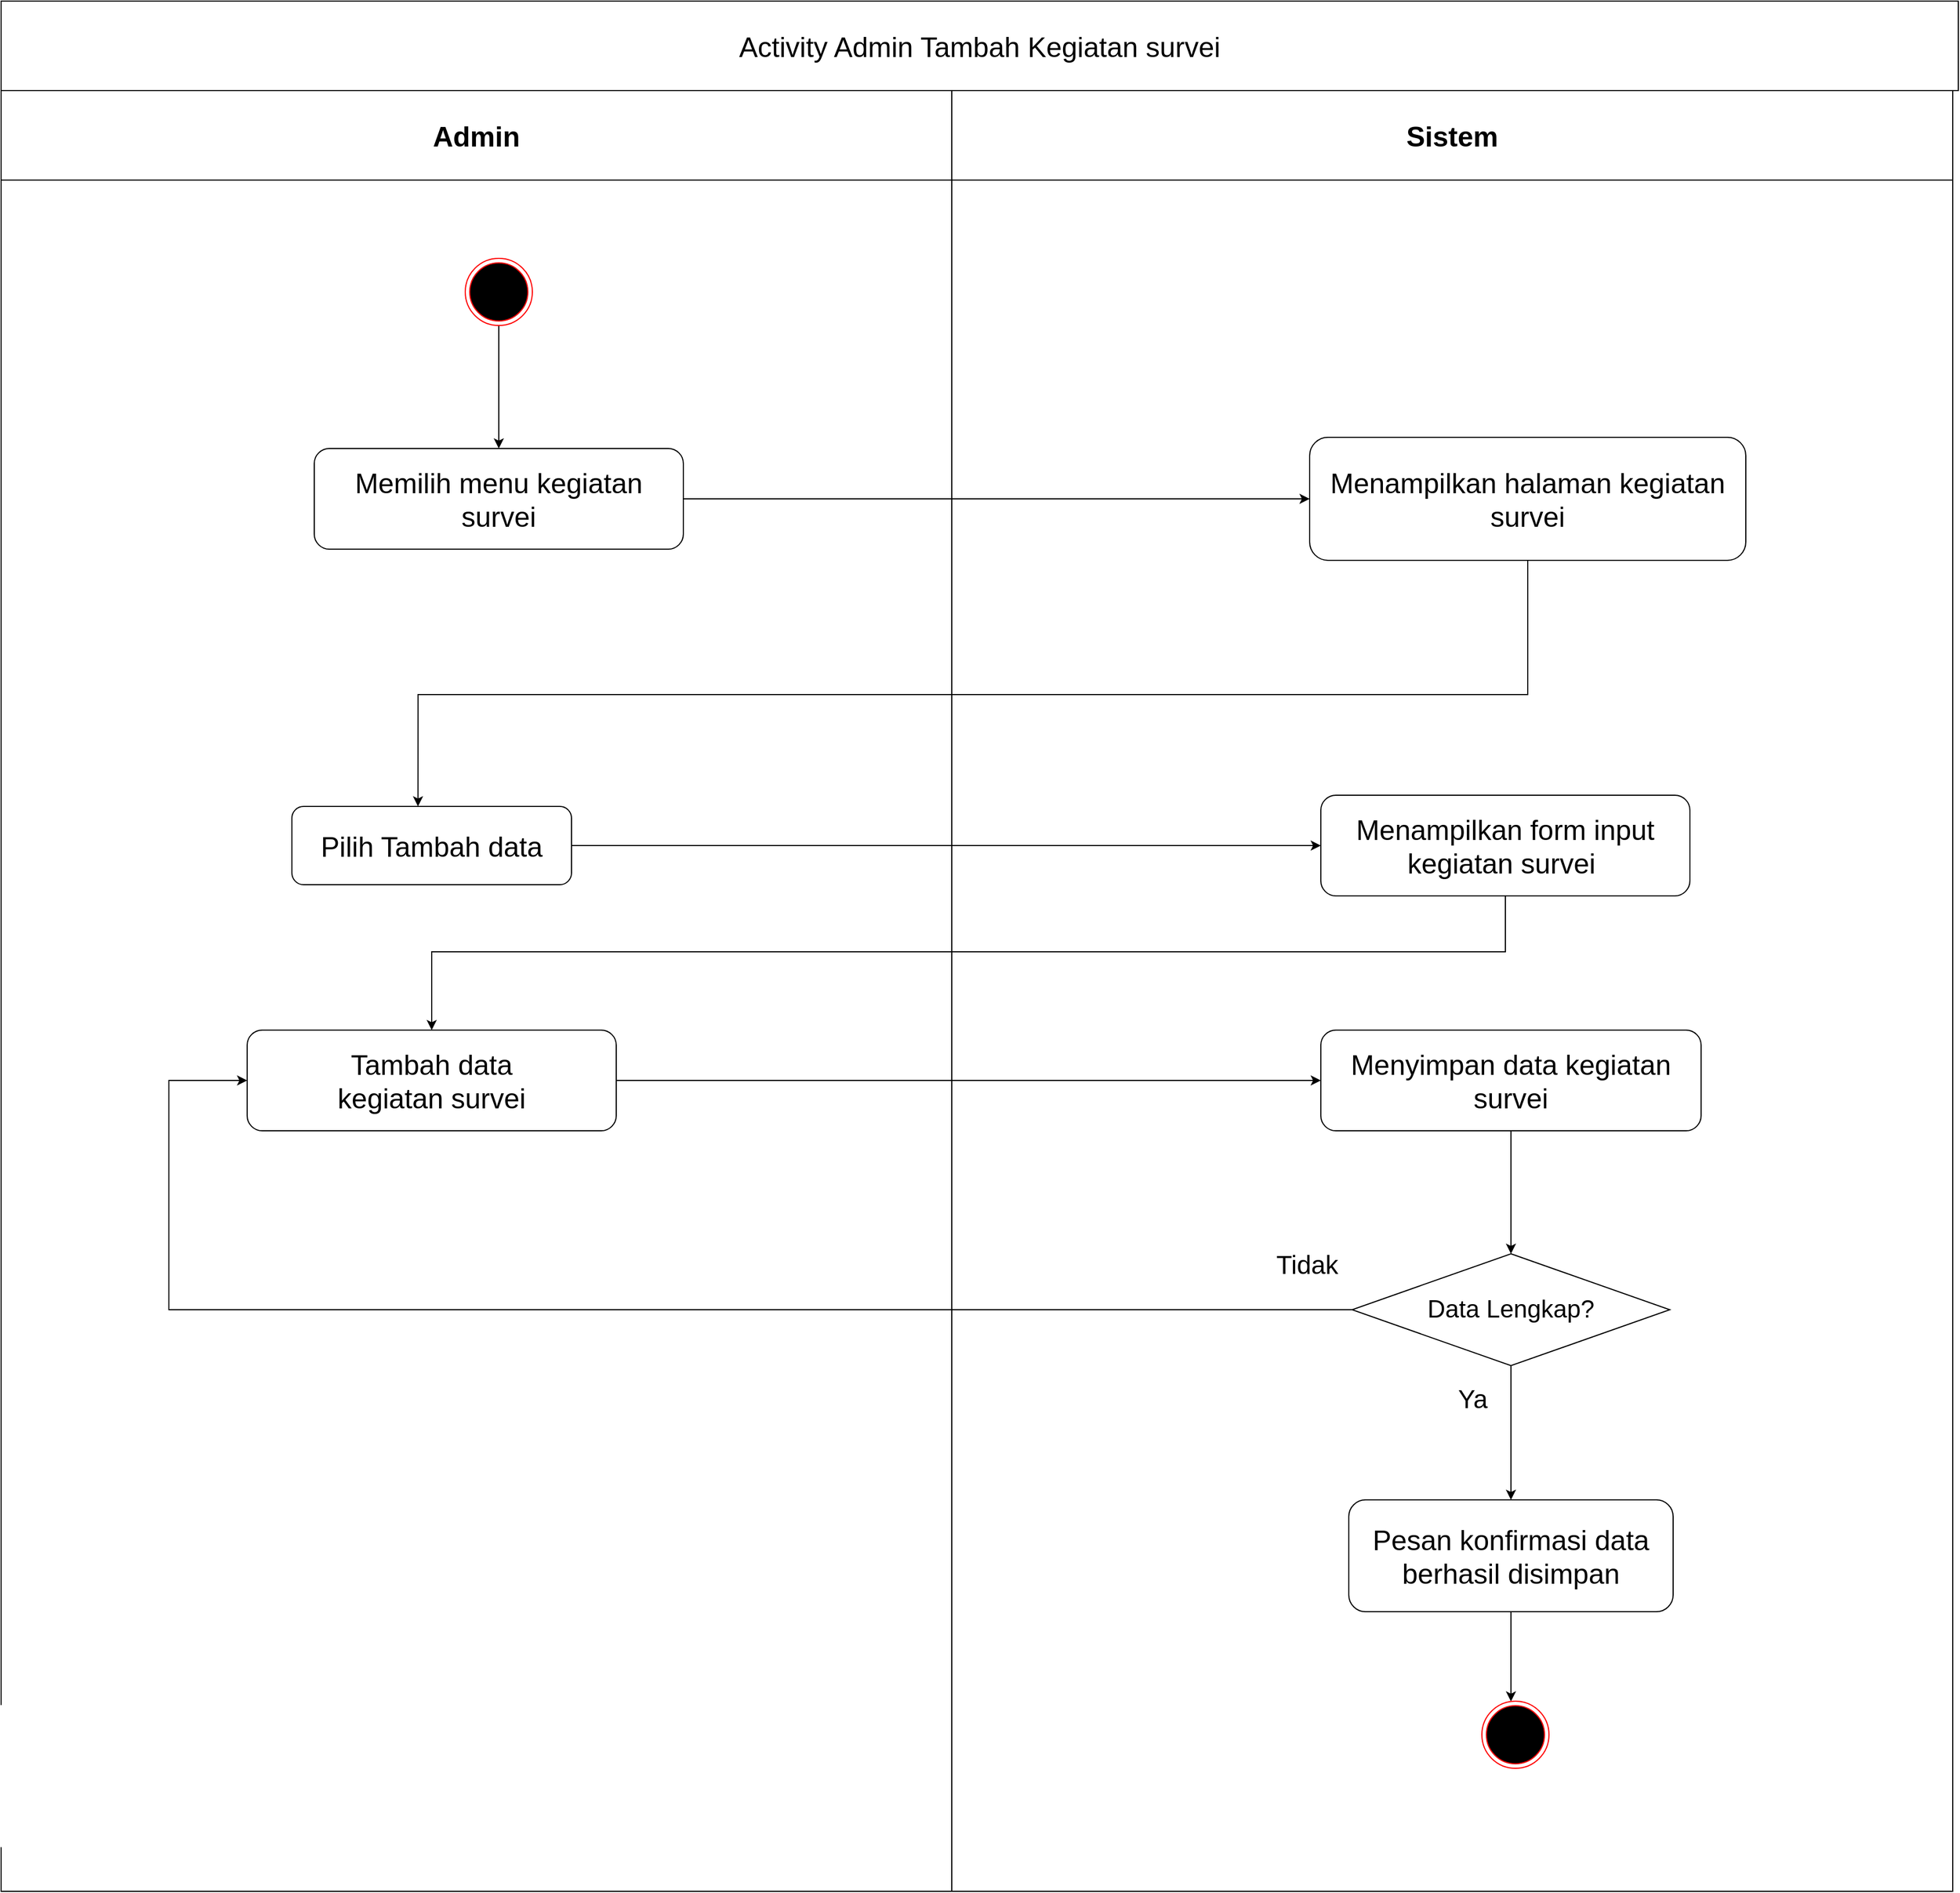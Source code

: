 <mxfile version="13.9.9" type="device" pages="7"><diagram id="dAWkH98DRh-xUUXAXM5N" name="Admin menambah kegiatan survei"><mxGraphModel dx="852" dy="494" grid="1" gridSize="10" guides="1" tooltips="1" connect="1" arrows="1" fold="1" page="1" pageScale="1" pageWidth="1000" pageHeight="1000" math="0" shadow="0"><root><mxCell id="0"/><mxCell id="1" parent="0"/><mxCell id="GmoZ3vTSyAUyLsZ1u8xQ-1" value="Admin" style="swimlane;whiteSpace=wrap;startSize=80;fontSize=25;" parent="1" vertex="1"><mxGeometry x="160" y="160" width="850" height="1610" as="geometry"/></mxCell><mxCell id="GmoZ3vTSyAUyLsZ1u8xQ-2" style="edgeStyle=orthogonalEdgeStyle;rounded=0;orthogonalLoop=1;jettySize=auto;html=1;entryX=0.5;entryY=0;entryDx=0;entryDy=0;fontSize=25;" parent="GmoZ3vTSyAUyLsZ1u8xQ-1" source="GmoZ3vTSyAUyLsZ1u8xQ-3" target="GmoZ3vTSyAUyLsZ1u8xQ-4" edge="1"><mxGeometry relative="1" as="geometry"/></mxCell><mxCell id="GmoZ3vTSyAUyLsZ1u8xQ-3" value="" style="ellipse;html=1;shape=endState;fillColor=#000000;strokeColor=#ff0000;fontSize=25;" parent="GmoZ3vTSyAUyLsZ1u8xQ-1" vertex="1"><mxGeometry x="415" y="150" width="60" height="60" as="geometry"/></mxCell><mxCell id="GmoZ3vTSyAUyLsZ1u8xQ-4" value="Memilih menu kegiatan survei" style="rounded=1;whiteSpace=wrap;html=1;fontSize=25;" parent="GmoZ3vTSyAUyLsZ1u8xQ-1" vertex="1"><mxGeometry x="280" y="320" width="330" height="90" as="geometry"/></mxCell><mxCell id="GmoZ3vTSyAUyLsZ1u8xQ-5" value="Pilih Tambah data" style="rounded=1;whiteSpace=wrap;html=1;fontSize=25;" parent="GmoZ3vTSyAUyLsZ1u8xQ-1" vertex="1"><mxGeometry x="260" y="640" width="250" height="70" as="geometry"/></mxCell><mxCell id="GmoZ3vTSyAUyLsZ1u8xQ-6" value="Tambah data &lt;br&gt;kegiatan survei" style="rounded=1;whiteSpace=wrap;html=1;fontSize=25;" parent="GmoZ3vTSyAUyLsZ1u8xQ-1" vertex="1"><mxGeometry x="220" y="840" width="330" height="90" as="geometry"/></mxCell><mxCell id="GmoZ3vTSyAUyLsZ1u8xQ-7" value="Sistem" style="swimlane;whiteSpace=wrap;startSize=80;fontSize=25;" parent="1" vertex="1"><mxGeometry x="1010" y="160" width="895" height="1610" as="geometry"/></mxCell><mxCell id="GmoZ3vTSyAUyLsZ1u8xQ-8" value="Menampilkan halaman kegiatan survei" style="rounded=1;whiteSpace=wrap;html=1;fontSize=25;" parent="GmoZ3vTSyAUyLsZ1u8xQ-7" vertex="1"><mxGeometry x="320" y="310" width="390" height="110" as="geometry"/></mxCell><mxCell id="GmoZ3vTSyAUyLsZ1u8xQ-9" value="Menampilkan form input kegiatan survei&amp;nbsp;" style="rounded=1;whiteSpace=wrap;html=1;fontSize=25;" parent="GmoZ3vTSyAUyLsZ1u8xQ-7" vertex="1"><mxGeometry x="330" y="630" width="330" height="90" as="geometry"/></mxCell><mxCell id="GmoZ3vTSyAUyLsZ1u8xQ-10" style="edgeStyle=orthogonalEdgeStyle;rounded=0;orthogonalLoop=1;jettySize=auto;html=1;entryX=0.5;entryY=0;entryDx=0;entryDy=0;" parent="GmoZ3vTSyAUyLsZ1u8xQ-7" source="GmoZ3vTSyAUyLsZ1u8xQ-11" target="GmoZ3vTSyAUyLsZ1u8xQ-13" edge="1"><mxGeometry relative="1" as="geometry"/></mxCell><mxCell id="GmoZ3vTSyAUyLsZ1u8xQ-11" value="Menyimpan data kegiatan survei" style="rounded=1;whiteSpace=wrap;html=1;fontSize=25;" parent="GmoZ3vTSyAUyLsZ1u8xQ-7" vertex="1"><mxGeometry x="330" y="840" width="340" height="90" as="geometry"/></mxCell><mxCell id="GmoZ3vTSyAUyLsZ1u8xQ-12" style="edgeStyle=orthogonalEdgeStyle;rounded=0;orthogonalLoop=1;jettySize=auto;html=1;" parent="GmoZ3vTSyAUyLsZ1u8xQ-7" source="GmoZ3vTSyAUyLsZ1u8xQ-13" target="GmoZ3vTSyAUyLsZ1u8xQ-15" edge="1"><mxGeometry relative="1" as="geometry"/></mxCell><mxCell id="GmoZ3vTSyAUyLsZ1u8xQ-13" value="&lt;font style=&quot;font-size: 22px&quot;&gt;Data Lengkap?&lt;/font&gt;" style="rhombus;whiteSpace=wrap;html=1;" parent="GmoZ3vTSyAUyLsZ1u8xQ-7" vertex="1"><mxGeometry x="358" y="1040" width="284" height="100" as="geometry"/></mxCell><mxCell id="GmoZ3vTSyAUyLsZ1u8xQ-14" style="edgeStyle=orthogonalEdgeStyle;rounded=0;orthogonalLoop=1;jettySize=auto;html=1;" parent="GmoZ3vTSyAUyLsZ1u8xQ-7" source="GmoZ3vTSyAUyLsZ1u8xQ-15" target="GmoZ3vTSyAUyLsZ1u8xQ-16" edge="1"><mxGeometry relative="1" as="geometry"><Array as="points"><mxPoint x="504" y="1320"/><mxPoint x="504" y="1320"/></Array></mxGeometry></mxCell><mxCell id="GmoZ3vTSyAUyLsZ1u8xQ-15" value="Pesan konfirmasi data berhasil disimpan" style="rounded=1;whiteSpace=wrap;html=1;fontSize=25;" parent="GmoZ3vTSyAUyLsZ1u8xQ-7" vertex="1"><mxGeometry x="355" y="1260" width="290" height="100" as="geometry"/></mxCell><mxCell id="GmoZ3vTSyAUyLsZ1u8xQ-16" value="" style="ellipse;html=1;shape=endState;fillColor=#000000;strokeColor=#ff0000;fontSize=25;" parent="GmoZ3vTSyAUyLsZ1u8xQ-7" vertex="1"><mxGeometry x="474" y="1440" width="60" height="60" as="geometry"/></mxCell><mxCell id="GmoZ3vTSyAUyLsZ1u8xQ-17" value="&lt;font style=&quot;font-size: 23px&quot;&gt;Ya&lt;/font&gt;" style="text;html=1;strokeColor=none;fillColor=none;align=center;verticalAlign=middle;whiteSpace=wrap;rounded=0;" parent="GmoZ3vTSyAUyLsZ1u8xQ-7" vertex="1"><mxGeometry x="426" y="1150" width="80" height="40" as="geometry"/></mxCell><mxCell id="GmoZ3vTSyAUyLsZ1u8xQ-18" value="&lt;font style=&quot;font-size: 23px&quot;&gt;Tidak&lt;/font&gt;" style="text;html=1;strokeColor=none;fillColor=none;align=center;verticalAlign=middle;whiteSpace=wrap;rounded=0;" parent="GmoZ3vTSyAUyLsZ1u8xQ-7" vertex="1"><mxGeometry x="278" y="1030" width="80" height="40" as="geometry"/></mxCell><mxCell id="GmoZ3vTSyAUyLsZ1u8xQ-19" value="&lt;font style=&quot;font-size: 25px&quot;&gt;Activity Admin Tambah Kegiatan survei&lt;/font&gt;" style="rounded=0;whiteSpace=wrap;html=1;" parent="1" vertex="1"><mxGeometry x="160" y="80" width="1750" height="80" as="geometry"/></mxCell><mxCell id="GmoZ3vTSyAUyLsZ1u8xQ-20" style="edgeStyle=orthogonalEdgeStyle;rounded=0;orthogonalLoop=1;jettySize=auto;html=1;entryX=0;entryY=0.5;entryDx=0;entryDy=0;" parent="1" source="GmoZ3vTSyAUyLsZ1u8xQ-4" target="GmoZ3vTSyAUyLsZ1u8xQ-8" edge="1"><mxGeometry relative="1" as="geometry"/></mxCell><mxCell id="GmoZ3vTSyAUyLsZ1u8xQ-21" style="edgeStyle=orthogonalEdgeStyle;rounded=0;orthogonalLoop=1;jettySize=auto;html=1;" parent="1" source="GmoZ3vTSyAUyLsZ1u8xQ-5" target="GmoZ3vTSyAUyLsZ1u8xQ-9" edge="1"><mxGeometry relative="1" as="geometry"/></mxCell><mxCell id="GmoZ3vTSyAUyLsZ1u8xQ-22" style="edgeStyle=orthogonalEdgeStyle;rounded=0;orthogonalLoop=1;jettySize=auto;html=1;entryX=0;entryY=0.5;entryDx=0;entryDy=0;" parent="1" source="GmoZ3vTSyAUyLsZ1u8xQ-6" target="GmoZ3vTSyAUyLsZ1u8xQ-11" edge="1"><mxGeometry relative="1" as="geometry"/></mxCell><mxCell id="GmoZ3vTSyAUyLsZ1u8xQ-23" style="edgeStyle=orthogonalEdgeStyle;rounded=0;orthogonalLoop=1;jettySize=auto;html=1;entryX=0.451;entryY=0;entryDx=0;entryDy=0;entryPerimeter=0;" parent="1" source="GmoZ3vTSyAUyLsZ1u8xQ-8" target="GmoZ3vTSyAUyLsZ1u8xQ-5" edge="1"><mxGeometry relative="1" as="geometry"><Array as="points"><mxPoint x="1525" y="700"/><mxPoint x="533" y="700"/></Array></mxGeometry></mxCell><mxCell id="GmoZ3vTSyAUyLsZ1u8xQ-24" style="edgeStyle=orthogonalEdgeStyle;rounded=0;orthogonalLoop=1;jettySize=auto;html=1;entryX=0;entryY=0.5;entryDx=0;entryDy=0;" parent="1" source="GmoZ3vTSyAUyLsZ1u8xQ-13" target="GmoZ3vTSyAUyLsZ1u8xQ-6" edge="1"><mxGeometry relative="1" as="geometry"><Array as="points"><mxPoint x="310" y="1250"/><mxPoint x="310" y="1045"/></Array></mxGeometry></mxCell><mxCell id="GmoZ3vTSyAUyLsZ1u8xQ-25" style="edgeStyle=orthogonalEdgeStyle;rounded=0;orthogonalLoop=1;jettySize=auto;html=1;entryX=0.5;entryY=0;entryDx=0;entryDy=0;" parent="1" source="GmoZ3vTSyAUyLsZ1u8xQ-9" target="GmoZ3vTSyAUyLsZ1u8xQ-6" edge="1"><mxGeometry relative="1" as="geometry"><Array as="points"><mxPoint x="1505" y="930"/><mxPoint x="545" y="930"/></Array></mxGeometry></mxCell></root></mxGraphModel></diagram><diagram id="7uEkfFub8Bh8AfqMV0vJ" name="Admin Edit kegiatan survei"><mxGraphModel dx="2130" dy="1235" grid="1" gridSize="10" guides="1" tooltips="1" connect="1" arrows="1" fold="1" page="1" pageScale="1" pageWidth="1000" pageHeight="1000" math="0" shadow="0"><root><mxCell id="nXNsfWXkTeImJtDBszTb-0"/><mxCell id="nXNsfWXkTeImJtDBszTb-1" parent="nXNsfWXkTeImJtDBszTb-0"/><mxCell id="FbdrXuYM7bY3gBlVTrrg-0" value="Admin" style="swimlane;whiteSpace=wrap;startSize=80;fontSize=25;" vertex="1" parent="nXNsfWXkTeImJtDBszTb-1"><mxGeometry x="160" y="160" width="850" height="1570" as="geometry"/></mxCell><mxCell id="FbdrXuYM7bY3gBlVTrrg-1" style="edgeStyle=orthogonalEdgeStyle;rounded=0;orthogonalLoop=1;jettySize=auto;html=1;entryX=0.5;entryY=0;entryDx=0;entryDy=0;fontSize=25;" edge="1" parent="FbdrXuYM7bY3gBlVTrrg-0" source="FbdrXuYM7bY3gBlVTrrg-2" target="FbdrXuYM7bY3gBlVTrrg-3"><mxGeometry relative="1" as="geometry"/></mxCell><mxCell id="FbdrXuYM7bY3gBlVTrrg-2" value="" style="ellipse;html=1;shape=endState;fillColor=#000000;strokeColor=#ff0000;fontSize=25;" vertex="1" parent="FbdrXuYM7bY3gBlVTrrg-0"><mxGeometry x="415" y="150" width="60" height="60" as="geometry"/></mxCell><mxCell id="FbdrXuYM7bY3gBlVTrrg-3" value="Memilih menu survei" style="rounded=1;whiteSpace=wrap;html=1;fontSize=25;" vertex="1" parent="FbdrXuYM7bY3gBlVTrrg-0"><mxGeometry x="280" y="320" width="330" height="90" as="geometry"/></mxCell><mxCell id="FbdrXuYM7bY3gBlVTrrg-4" value="Pilih Edit Data" style="rounded=1;whiteSpace=wrap;html=1;fontSize=25;" vertex="1" parent="FbdrXuYM7bY3gBlVTrrg-0"><mxGeometry x="300" y="640" width="210" height="70" as="geometry"/></mxCell><mxCell id="FbdrXuYM7bY3gBlVTrrg-5" value="Edit data kegiatan survei" style="rounded=1;whiteSpace=wrap;html=1;fontSize=25;" vertex="1" parent="FbdrXuYM7bY3gBlVTrrg-0"><mxGeometry x="220" y="840" width="330" height="90" as="geometry"/></mxCell><mxCell id="FbdrXuYM7bY3gBlVTrrg-6" value="Sistem" style="swimlane;whiteSpace=wrap;startSize=80;fontSize=25;" vertex="1" parent="nXNsfWXkTeImJtDBszTb-1"><mxGeometry x="1010" y="160" width="895" height="1570" as="geometry"/></mxCell><mxCell id="FbdrXuYM7bY3gBlVTrrg-7" value="Menampilkan halaman kegiatan survei" style="rounded=1;whiteSpace=wrap;html=1;fontSize=25;" vertex="1" parent="FbdrXuYM7bY3gBlVTrrg-6"><mxGeometry x="320" y="310" width="390" height="110" as="geometry"/></mxCell><mxCell id="FbdrXuYM7bY3gBlVTrrg-8" value="Menampilkan form input edit kegiatan survei" style="rounded=1;whiteSpace=wrap;html=1;fontSize=25;" vertex="1" parent="FbdrXuYM7bY3gBlVTrrg-6"><mxGeometry x="330" y="630" width="330" height="90" as="geometry"/></mxCell><mxCell id="FbdrXuYM7bY3gBlVTrrg-9" style="edgeStyle=orthogonalEdgeStyle;rounded=0;orthogonalLoop=1;jettySize=auto;html=1;" edge="1" parent="FbdrXuYM7bY3gBlVTrrg-6" source="FbdrXuYM7bY3gBlVTrrg-10" target="FbdrXuYM7bY3gBlVTrrg-12"><mxGeometry relative="1" as="geometry"/></mxCell><mxCell id="FbdrXuYM7bY3gBlVTrrg-10" value="&lt;font style=&quot;font-size: 22px&quot;&gt;Apa yakin diupdate?&lt;/font&gt;" style="rhombus;whiteSpace=wrap;html=1;" vertex="1" parent="FbdrXuYM7bY3gBlVTrrg-6"><mxGeometry x="320" y="1010" width="360" height="110" as="geometry"/></mxCell><mxCell id="FbdrXuYM7bY3gBlVTrrg-11" style="edgeStyle=orthogonalEdgeStyle;rounded=0;orthogonalLoop=1;jettySize=auto;html=1;" edge="1" parent="FbdrXuYM7bY3gBlVTrrg-6" source="FbdrXuYM7bY3gBlVTrrg-12" target="FbdrXuYM7bY3gBlVTrrg-13"><mxGeometry relative="1" as="geometry"><Array as="points"><mxPoint x="504" y="1320"/><mxPoint x="504" y="1320"/></Array></mxGeometry></mxCell><mxCell id="FbdrXuYM7bY3gBlVTrrg-12" value="Pesan konfirmasi data berhasil diupdate" style="rounded=1;whiteSpace=wrap;html=1;fontSize=25;" vertex="1" parent="FbdrXuYM7bY3gBlVTrrg-6"><mxGeometry x="355" y="1200" width="290" height="100" as="geometry"/></mxCell><mxCell id="FbdrXuYM7bY3gBlVTrrg-13" value="" style="ellipse;html=1;shape=endState;fillColor=#000000;strokeColor=#ff0000;fontSize=25;" vertex="1" parent="FbdrXuYM7bY3gBlVTrrg-6"><mxGeometry x="474" y="1380" width="60" height="60" as="geometry"/></mxCell><mxCell id="FbdrXuYM7bY3gBlVTrrg-14" value="&lt;font style=&quot;font-size: 23px&quot;&gt;Ya&lt;/font&gt;" style="text;html=1;strokeColor=none;fillColor=none;align=center;verticalAlign=middle;whiteSpace=wrap;rounded=0;" vertex="1" parent="FbdrXuYM7bY3gBlVTrrg-6"><mxGeometry x="426" y="1130" width="80" height="40" as="geometry"/></mxCell><mxCell id="FbdrXuYM7bY3gBlVTrrg-15" value="&lt;font style=&quot;font-size: 23px&quot;&gt;Tidak&lt;/font&gt;" style="text;html=1;strokeColor=none;fillColor=none;align=center;verticalAlign=middle;whiteSpace=wrap;rounded=0;" vertex="1" parent="FbdrXuYM7bY3gBlVTrrg-6"><mxGeometry x="240" y="1020" width="80" height="40" as="geometry"/></mxCell><mxCell id="FbdrXuYM7bY3gBlVTrrg-16" style="edgeStyle=orthogonalEdgeStyle;rounded=0;orthogonalLoop=1;jettySize=auto;html=1;entryX=0.5;entryY=0;entryDx=0;entryDy=0;" edge="1" parent="FbdrXuYM7bY3gBlVTrrg-6" source="FbdrXuYM7bY3gBlVTrrg-17" target="FbdrXuYM7bY3gBlVTrrg-10"><mxGeometry relative="1" as="geometry"/></mxCell><mxCell id="FbdrXuYM7bY3gBlVTrrg-17" value="Mengupdate data kegiatan survei" style="rounded=1;whiteSpace=wrap;html=1;fontSize=25;" vertex="1" parent="FbdrXuYM7bY3gBlVTrrg-6"><mxGeometry x="335" y="840" width="330" height="90" as="geometry"/></mxCell><mxCell id="FbdrXuYM7bY3gBlVTrrg-18" value="&lt;span style=&quot;font-size: 25px&quot;&gt;Activity Admin Tambah Kegiatan survei&lt;/span&gt;" style="rounded=0;whiteSpace=wrap;html=1;" vertex="1" parent="nXNsfWXkTeImJtDBszTb-1"><mxGeometry x="160" y="80" width="1750" height="80" as="geometry"/></mxCell><mxCell id="FbdrXuYM7bY3gBlVTrrg-19" style="edgeStyle=orthogonalEdgeStyle;rounded=0;orthogonalLoop=1;jettySize=auto;html=1;entryX=0;entryY=0.5;entryDx=0;entryDy=0;" edge="1" parent="nXNsfWXkTeImJtDBszTb-1" source="FbdrXuYM7bY3gBlVTrrg-3" target="FbdrXuYM7bY3gBlVTrrg-7"><mxGeometry relative="1" as="geometry"/></mxCell><mxCell id="FbdrXuYM7bY3gBlVTrrg-20" style="edgeStyle=orthogonalEdgeStyle;rounded=0;orthogonalLoop=1;jettySize=auto;html=1;" edge="1" parent="nXNsfWXkTeImJtDBszTb-1" source="FbdrXuYM7bY3gBlVTrrg-4" target="FbdrXuYM7bY3gBlVTrrg-8"><mxGeometry relative="1" as="geometry"/></mxCell><mxCell id="FbdrXuYM7bY3gBlVTrrg-21" style="edgeStyle=orthogonalEdgeStyle;rounded=0;orthogonalLoop=1;jettySize=auto;html=1;entryX=0.451;entryY=0;entryDx=0;entryDy=0;entryPerimeter=0;" edge="1" parent="nXNsfWXkTeImJtDBszTb-1" source="FbdrXuYM7bY3gBlVTrrg-7" target="FbdrXuYM7bY3gBlVTrrg-4"><mxGeometry relative="1" as="geometry"><Array as="points"><mxPoint x="1525" y="700"/><mxPoint x="555" y="700"/></Array></mxGeometry></mxCell><mxCell id="FbdrXuYM7bY3gBlVTrrg-22" style="edgeStyle=orthogonalEdgeStyle;rounded=0;orthogonalLoop=1;jettySize=auto;html=1;entryX=0;entryY=0.5;entryDx=0;entryDy=0;" edge="1" parent="nXNsfWXkTeImJtDBszTb-1" source="FbdrXuYM7bY3gBlVTrrg-10" target="FbdrXuYM7bY3gBlVTrrg-5"><mxGeometry relative="1" as="geometry"><Array as="points"><mxPoint x="310" y="1225"/><mxPoint x="310" y="1045"/></Array></mxGeometry></mxCell><mxCell id="FbdrXuYM7bY3gBlVTrrg-23" style="edgeStyle=orthogonalEdgeStyle;rounded=0;orthogonalLoop=1;jettySize=auto;html=1;entryX=0.5;entryY=0;entryDx=0;entryDy=0;" edge="1" parent="nXNsfWXkTeImJtDBszTb-1" source="FbdrXuYM7bY3gBlVTrrg-8" target="FbdrXuYM7bY3gBlVTrrg-5"><mxGeometry relative="1" as="geometry"><Array as="points"><mxPoint x="1505" y="930"/><mxPoint x="545" y="930"/></Array></mxGeometry></mxCell><mxCell id="FbdrXuYM7bY3gBlVTrrg-24" style="edgeStyle=orthogonalEdgeStyle;rounded=0;orthogonalLoop=1;jettySize=auto;html=1;" edge="1" parent="nXNsfWXkTeImJtDBszTb-1" source="FbdrXuYM7bY3gBlVTrrg-5" target="FbdrXuYM7bY3gBlVTrrg-17"><mxGeometry relative="1" as="geometry"/></mxCell></root></mxGraphModel></diagram><diagram id="_jyAyccPm9R2ElGdMHGA" name="Admin Hapus kegiatan survei"><mxGraphModel dx="2130" dy="1235" grid="1" gridSize="10" guides="1" tooltips="1" connect="1" arrows="1" fold="1" page="1" pageScale="1" pageWidth="1000" pageHeight="1000" math="0" shadow="0"><root><mxCell id="t5X2CPvuKcfbT8jV2ROi-0"/><mxCell id="t5X2CPvuKcfbT8jV2ROi-1" parent="t5X2CPvuKcfbT8jV2ROi-0"/><mxCell id="v-5kBT0z8V8jVQHWnTAG-0" value="Admin" style="swimlane;whiteSpace=wrap;startSize=80;fontSize=25;" parent="t5X2CPvuKcfbT8jV2ROi-1" vertex="1"><mxGeometry x="160" y="160" width="850" height="1590" as="geometry"/></mxCell><mxCell id="v-5kBT0z8V8jVQHWnTAG-1" style="edgeStyle=orthogonalEdgeStyle;rounded=0;orthogonalLoop=1;jettySize=auto;html=1;entryX=0.5;entryY=0;entryDx=0;entryDy=0;fontSize=25;" parent="v-5kBT0z8V8jVQHWnTAG-0" source="v-5kBT0z8V8jVQHWnTAG-2" target="v-5kBT0z8V8jVQHWnTAG-3" edge="1"><mxGeometry relative="1" as="geometry"/></mxCell><mxCell id="v-5kBT0z8V8jVQHWnTAG-2" value="" style="ellipse;html=1;shape=endState;fillColor=#000000;strokeColor=#ff0000;fontSize=25;" parent="v-5kBT0z8V8jVQHWnTAG-0" vertex="1"><mxGeometry x="415" y="150" width="60" height="60" as="geometry"/></mxCell><mxCell id="v-5kBT0z8V8jVQHWnTAG-3" value="Memilih menu survei" style="rounded=1;whiteSpace=wrap;html=1;fontSize=25;" parent="v-5kBT0z8V8jVQHWnTAG-0" vertex="1"><mxGeometry x="280" y="320" width="330" height="90" as="geometry"/></mxCell><mxCell id="v-5kBT0z8V8jVQHWnTAG-4" value="Pilih Hapus data" style="rounded=1;whiteSpace=wrap;html=1;fontSize=25;" parent="v-5kBT0z8V8jVQHWnTAG-0" vertex="1"><mxGeometry x="260" y="640" width="250" height="70" as="geometry"/></mxCell><mxCell id="v-5kBT0z8V8jVQHWnTAG-5" value="Sistem" style="swimlane;whiteSpace=wrap;startSize=80;fontSize=25;" parent="t5X2CPvuKcfbT8jV2ROi-1" vertex="1"><mxGeometry x="1010" y="160" width="895" height="1590" as="geometry"/></mxCell><mxCell id="v-5kBT0z8V8jVQHWnTAG-6" value="Menampilkan halaman kegiatan survei" style="rounded=1;whiteSpace=wrap;html=1;fontSize=25;" parent="v-5kBT0z8V8jVQHWnTAG-5" vertex="1"><mxGeometry x="320" y="310" width="390" height="110" as="geometry"/></mxCell><mxCell id="v-5kBT0z8V8jVQHWnTAG-7" style="edgeStyle=orthogonalEdgeStyle;rounded=0;orthogonalLoop=1;jettySize=auto;html=1;entryX=0.5;entryY=0;entryDx=0;entryDy=0;" parent="v-5kBT0z8V8jVQHWnTAG-5" source="v-5kBT0z8V8jVQHWnTAG-8" target="v-5kBT0z8V8jVQHWnTAG-10" edge="1"><mxGeometry relative="1" as="geometry"/></mxCell><mxCell id="v-5kBT0z8V8jVQHWnTAG-8" value="Menghapus data kegiatan survei" style="rounded=1;whiteSpace=wrap;html=1;fontSize=25;" parent="v-5kBT0z8V8jVQHWnTAG-5" vertex="1"><mxGeometry x="330" y="760" width="340" height="90" as="geometry"/></mxCell><mxCell id="v-5kBT0z8V8jVQHWnTAG-9" style="edgeStyle=orthogonalEdgeStyle;rounded=0;orthogonalLoop=1;jettySize=auto;html=1;" parent="v-5kBT0z8V8jVQHWnTAG-5" source="v-5kBT0z8V8jVQHWnTAG-10" target="v-5kBT0z8V8jVQHWnTAG-12" edge="1"><mxGeometry relative="1" as="geometry"/></mxCell><mxCell id="v-5kBT0z8V8jVQHWnTAG-10" value="&lt;font style=&quot;font-size: 22px&quot;&gt;Apakah yakin dihapus?&lt;/font&gt;" style="rhombus;whiteSpace=wrap;html=1;" parent="v-5kBT0z8V8jVQHWnTAG-5" vertex="1"><mxGeometry x="314" y="970" width="372" height="100" as="geometry"/></mxCell><mxCell id="v-5kBT0z8V8jVQHWnTAG-11" style="edgeStyle=orthogonalEdgeStyle;rounded=0;orthogonalLoop=1;jettySize=auto;html=1;" parent="v-5kBT0z8V8jVQHWnTAG-5" source="v-5kBT0z8V8jVQHWnTAG-12" target="v-5kBT0z8V8jVQHWnTAG-13" edge="1"><mxGeometry relative="1" as="geometry"><Array as="points"><mxPoint x="504" y="1320"/><mxPoint x="504" y="1320"/></Array></mxGeometry></mxCell><mxCell id="v-5kBT0z8V8jVQHWnTAG-12" value="Pesan konfirmasi data berhasil dihapus" style="rounded=1;whiteSpace=wrap;html=1;fontSize=25;" parent="v-5kBT0z8V8jVQHWnTAG-5" vertex="1"><mxGeometry x="355" y="1200" width="290" height="100" as="geometry"/></mxCell><mxCell id="v-5kBT0z8V8jVQHWnTAG-13" value="" style="ellipse;html=1;shape=endState;fillColor=#000000;strokeColor=#ff0000;fontSize=25;" parent="v-5kBT0z8V8jVQHWnTAG-5" vertex="1"><mxGeometry x="474" y="1380" width="60" height="60" as="geometry"/></mxCell><mxCell id="v-5kBT0z8V8jVQHWnTAG-14" value="&lt;font style=&quot;font-size: 23px&quot;&gt;Ya&lt;/font&gt;" style="text;html=1;strokeColor=none;fillColor=none;align=center;verticalAlign=middle;whiteSpace=wrap;rounded=0;" parent="v-5kBT0z8V8jVQHWnTAG-5" vertex="1"><mxGeometry x="426" y="1110" width="80" height="40" as="geometry"/></mxCell><mxCell id="v-5kBT0z8V8jVQHWnTAG-15" value="&lt;font style=&quot;font-size: 23px&quot;&gt;Tidak&lt;/font&gt;" style="text;html=1;strokeColor=none;fillColor=none;align=center;verticalAlign=middle;whiteSpace=wrap;rounded=0;" parent="v-5kBT0z8V8jVQHWnTAG-5" vertex="1"><mxGeometry x="290" y="960" width="80" height="40" as="geometry"/></mxCell><mxCell id="v-5kBT0z8V8jVQHWnTAG-16" value="&lt;span style=&quot;font-size: 25px&quot;&gt;Activity Admin Tambah Kegiatan survei&lt;/span&gt;" style="rounded=0;whiteSpace=wrap;html=1;" parent="t5X2CPvuKcfbT8jV2ROi-1" vertex="1"><mxGeometry x="160" y="80" width="1750" height="80" as="geometry"/></mxCell><mxCell id="v-5kBT0z8V8jVQHWnTAG-17" style="edgeStyle=orthogonalEdgeStyle;rounded=0;orthogonalLoop=1;jettySize=auto;html=1;entryX=0;entryY=0.5;entryDx=0;entryDy=0;" parent="t5X2CPvuKcfbT8jV2ROi-1" source="v-5kBT0z8V8jVQHWnTAG-3" target="v-5kBT0z8V8jVQHWnTAG-6" edge="1"><mxGeometry relative="1" as="geometry"/></mxCell><mxCell id="v-5kBT0z8V8jVQHWnTAG-18" style="edgeStyle=orthogonalEdgeStyle;rounded=0;orthogonalLoop=1;jettySize=auto;html=1;entryX=0.451;entryY=0;entryDx=0;entryDy=0;entryPerimeter=0;" parent="t5X2CPvuKcfbT8jV2ROi-1" source="v-5kBT0z8V8jVQHWnTAG-6" target="v-5kBT0z8V8jVQHWnTAG-4" edge="1"><mxGeometry relative="1" as="geometry"><Array as="points"><mxPoint x="1525" y="700"/><mxPoint x="533" y="700"/></Array></mxGeometry></mxCell><mxCell id="v-5kBT0z8V8jVQHWnTAG-19" style="edgeStyle=orthogonalEdgeStyle;rounded=0;orthogonalLoop=1;jettySize=auto;html=1;" parent="t5X2CPvuKcfbT8jV2ROi-1" source="v-5kBT0z8V8jVQHWnTAG-4" target="v-5kBT0z8V8jVQHWnTAG-8" edge="1"><mxGeometry relative="1" as="geometry"/></mxCell><mxCell id="v-5kBT0z8V8jVQHWnTAG-20" style="edgeStyle=orthogonalEdgeStyle;rounded=0;orthogonalLoop=1;jettySize=auto;html=1;" parent="t5X2CPvuKcfbT8jV2ROi-1" source="v-5kBT0z8V8jVQHWnTAG-10" edge="1"><mxGeometry relative="1" as="geometry"><mxPoint x="420" y="835" as="targetPoint"/><Array as="points"><mxPoint x="340" y="1180"/><mxPoint x="340" y="835"/><mxPoint x="420" y="835"/></Array></mxGeometry></mxCell></root></mxGraphModel></diagram><diagram id="hc_vnkDuLQfAufWDPWtU" name="Admin - Import Data"><mxGraphModel dx="2434" dy="1411" grid="1" gridSize="10" guides="1" tooltips="1" connect="1" arrows="1" fold="1" page="1" pageScale="1" pageWidth="1000" pageHeight="1000" math="0" shadow="0"><root><mxCell id="qvRMqoricp8HcvFklEtl-0"/><mxCell id="qvRMqoricp8HcvFklEtl-1" parent="qvRMqoricp8HcvFklEtl-0"/><mxCell id="-_CSkND38auBKLAdN93s-0" value="Admin" style="swimlane;whiteSpace=wrap;startSize=80;fontSize=25;" parent="qvRMqoricp8HcvFklEtl-1" vertex="1"><mxGeometry x="160" y="160" width="850" height="1620" as="geometry"/></mxCell><mxCell id="-_CSkND38auBKLAdN93s-1" style="edgeStyle=orthogonalEdgeStyle;rounded=0;orthogonalLoop=1;jettySize=auto;html=1;" parent="-_CSkND38auBKLAdN93s-0" source="-_CSkND38auBKLAdN93s-2" target="-_CSkND38auBKLAdN93s-3" edge="1"><mxGeometry relative="1" as="geometry"/></mxCell><mxCell id="-_CSkND38auBKLAdN93s-2" value="" style="ellipse;html=1;shape=endState;fillColor=#000000;strokeColor=#ff0000;fontSize=25;" parent="-_CSkND38auBKLAdN93s-0" vertex="1"><mxGeometry x="395" y="200" width="60" height="60" as="geometry"/></mxCell><mxCell id="-_CSkND38auBKLAdN93s-3" value="Memasuki menu import data file excel" style="rounded=1;whiteSpace=wrap;html=1;fontSize=25;" parent="-_CSkND38auBKLAdN93s-0" vertex="1"><mxGeometry x="260" y="400" width="330" height="100" as="geometry"/></mxCell><mxCell id="r-bAvxY8VpADk0Yr8krk-2" style="edgeStyle=orthogonalEdgeStyle;rounded=0;orthogonalLoop=1;jettySize=auto;html=1;entryX=0.5;entryY=0;entryDx=0;entryDy=0;" parent="-_CSkND38auBKLAdN93s-0" source="-_CSkND38auBKLAdN93s-5" target="r-bAvxY8VpADk0Yr8krk-0" edge="1"><mxGeometry relative="1" as="geometry"/></mxCell><mxCell id="-_CSkND38auBKLAdN93s-5" value="Menekan tombol pilih file" style="rounded=1;whiteSpace=wrap;html=1;fontSize=25;" parent="-_CSkND38auBKLAdN93s-0" vertex="1"><mxGeometry x="250" y="650" width="360" height="100" as="geometry"/></mxCell><mxCell id="r-bAvxY8VpADk0Yr8krk-0" value="Memilih file data mitra, seleksi dan kegiatan" style="rounded=1;whiteSpace=wrap;html=1;fontSize=25;" parent="-_CSkND38auBKLAdN93s-0" vertex="1"><mxGeometry x="250" y="855" width="360" height="100" as="geometry"/></mxCell><mxCell id="r-bAvxY8VpADk0Yr8krk-6" value="Menekan tombol import&amp;nbsp;" style="rounded=1;whiteSpace=wrap;html=1;fontSize=25;" parent="-_CSkND38auBKLAdN93s-0" vertex="1"><mxGeometry x="260" y="1160" width="360" height="100" as="geometry"/></mxCell><mxCell id="-_CSkND38auBKLAdN93s-10" value="Sistem" style="swimlane;whiteSpace=wrap;startSize=80;fontSize=25;" parent="qvRMqoricp8HcvFklEtl-1" vertex="1"><mxGeometry x="1010" y="160" width="840" height="1620" as="geometry"/></mxCell><mxCell id="-_CSkND38auBKLAdN93s-11" value="Menampilkan halaman import data file excel&amp;nbsp;" style="rounded=1;whiteSpace=wrap;html=1;fontSize=25;" parent="-_CSkND38auBKLAdN93s-10" vertex="1"><mxGeometry x="310" y="400" width="330" height="100" as="geometry"/></mxCell><mxCell id="-_CSkND38auBKLAdN93s-12" value="" style="ellipse;html=1;shape=endState;fillColor=#000000;strokeColor=#ff0000;fontSize=25;" parent="-_CSkND38auBKLAdN93s-10" vertex="1"><mxGeometry x="430" y="1450" width="60" height="60" as="geometry"/></mxCell><mxCell id="r-bAvxY8VpADk0Yr8krk-1" value="Menampilkan file data mitra, seleksi dan kegiatan yang dipilih" style="rounded=1;whiteSpace=wrap;html=1;fontSize=25;" parent="-_CSkND38auBKLAdN93s-10" vertex="1"><mxGeometry x="310" y="840" width="360" height="130" as="geometry"/></mxCell><mxCell id="r-bAvxY8VpADk0Yr8krk-11" style="edgeStyle=orthogonalEdgeStyle;rounded=0;orthogonalLoop=1;jettySize=auto;html=1;" parent="-_CSkND38auBKLAdN93s-10" source="r-bAvxY8VpADk0Yr8krk-8" target="-_CSkND38auBKLAdN93s-12" edge="1"><mxGeometry relative="1" as="geometry"/></mxCell><mxCell id="r-bAvxY8VpADk0Yr8krk-8" value="Menyimpan data yang dipilih ke database" style="rounded=1;whiteSpace=wrap;html=1;fontSize=25;" parent="-_CSkND38auBKLAdN93s-10" vertex="1"><mxGeometry x="280" y="1145" width="360" height="130" as="geometry"/></mxCell><mxCell id="-_CSkND38auBKLAdN93s-15" value="&lt;font style=&quot;font-size: 25px&quot;&gt;Activity Admin Import Data mitra,seleksi dan kegiatan&lt;/font&gt;" style="rounded=0;whiteSpace=wrap;html=1;" parent="qvRMqoricp8HcvFklEtl-1" vertex="1"><mxGeometry x="160" y="80" width="1690" height="80" as="geometry"/></mxCell><mxCell id="-_CSkND38auBKLAdN93s-16" style="edgeStyle=orthogonalEdgeStyle;rounded=0;orthogonalLoop=1;jettySize=auto;html=1;" parent="qvRMqoricp8HcvFklEtl-1" source="-_CSkND38auBKLAdN93s-3" target="-_CSkND38auBKLAdN93s-11" edge="1"><mxGeometry relative="1" as="geometry"/></mxCell><mxCell id="-_CSkND38auBKLAdN93s-17" style="edgeStyle=orthogonalEdgeStyle;rounded=0;orthogonalLoop=1;jettySize=auto;html=1;" parent="qvRMqoricp8HcvFklEtl-1" source="-_CSkND38auBKLAdN93s-11" target="-_CSkND38auBKLAdN93s-5" edge="1"><mxGeometry relative="1" as="geometry"><Array as="points"><mxPoint x="1485" y="730"/><mxPoint x="595" y="730"/></Array></mxGeometry></mxCell><mxCell id="r-bAvxY8VpADk0Yr8krk-3" style="edgeStyle=orthogonalEdgeStyle;rounded=0;orthogonalLoop=1;jettySize=auto;html=1;" parent="qvRMqoricp8HcvFklEtl-1" source="r-bAvxY8VpADk0Yr8krk-0" target="r-bAvxY8VpADk0Yr8krk-1" edge="1"><mxGeometry relative="1" as="geometry"/></mxCell><mxCell id="r-bAvxY8VpADk0Yr8krk-7" style="edgeStyle=orthogonalEdgeStyle;rounded=0;orthogonalLoop=1;jettySize=auto;html=1;" parent="qvRMqoricp8HcvFklEtl-1" source="r-bAvxY8VpADk0Yr8krk-1" target="r-bAvxY8VpADk0Yr8krk-6" edge="1"><mxGeometry relative="1" as="geometry"><Array as="points"><mxPoint x="1500" y="1210"/><mxPoint x="590" y="1210"/></Array></mxGeometry></mxCell><mxCell id="r-bAvxY8VpADk0Yr8krk-10" style="edgeStyle=orthogonalEdgeStyle;rounded=0;orthogonalLoop=1;jettySize=auto;html=1;" parent="qvRMqoricp8HcvFklEtl-1" source="r-bAvxY8VpADk0Yr8krk-6" target="r-bAvxY8VpADk0Yr8krk-8" edge="1"><mxGeometry relative="1" as="geometry"/></mxCell></root></mxGraphModel></diagram><diagram id="RU_Dpi_WBqDl68aM3aLp" name="Admin mengeluarkan bukti pembayaran"><mxGraphModel dx="1704" dy="988" grid="1" gridSize="10" guides="1" tooltips="1" connect="1" arrows="1" fold="1" page="1" pageScale="1" pageWidth="1000" pageHeight="1000" math="0" shadow="0"><root><mxCell id="GDmvIl-CASP-Xjgs8epl-0"/><mxCell id="GDmvIl-CASP-Xjgs8epl-1" parent="GDmvIl-CASP-Xjgs8epl-0"/><mxCell id="DuVI8M_iH3vxco6VcL2g-0" value="Admin" style="swimlane;whiteSpace=wrap;startSize=80;fontSize=25;" parent="GDmvIl-CASP-Xjgs8epl-1" vertex="1"><mxGeometry x="190" y="160" width="850" height="1300" as="geometry"/></mxCell><mxCell id="DuVI8M_iH3vxco6VcL2g-1" style="edgeStyle=orthogonalEdgeStyle;rounded=0;orthogonalLoop=1;jettySize=auto;html=1;" parent="DuVI8M_iH3vxco6VcL2g-0" source="DuVI8M_iH3vxco6VcL2g-2" target="DuVI8M_iH3vxco6VcL2g-3" edge="1"><mxGeometry relative="1" as="geometry"/></mxCell><mxCell id="DuVI8M_iH3vxco6VcL2g-2" value="" style="ellipse;html=1;shape=endState;fillColor=#000000;strokeColor=#ff0000;fontSize=25;" parent="DuVI8M_iH3vxco6VcL2g-0" vertex="1"><mxGeometry x="395" y="200" width="60" height="60" as="geometry"/></mxCell><mxCell id="DuVI8M_iH3vxco6VcL2g-3" value="Memilih menu gaji" style="rounded=1;whiteSpace=wrap;html=1;fontSize=25;" parent="DuVI8M_iH3vxco6VcL2g-0" vertex="1"><mxGeometry x="260" y="400" width="330" height="100" as="geometry"/></mxCell><mxCell id="DuVI8M_iH3vxco6VcL2g-4" value="Mengapprove mitra yang sudah digaji" style="rounded=1;whiteSpace=wrap;html=1;fontSize=25;" parent="DuVI8M_iH3vxco6VcL2g-0" vertex="1"><mxGeometry x="220" y="690" width="430" height="110" as="geometry"/></mxCell><mxCell id="DuVI8M_iH3vxco6VcL2g-5" value="Sistem" style="swimlane;whiteSpace=wrap;startSize=80;fontSize=25;" parent="GDmvIl-CASP-Xjgs8epl-1" vertex="1"><mxGeometry x="1040" y="160" width="840" height="1300" as="geometry"/></mxCell><mxCell id="DuVI8M_iH3vxco6VcL2g-6" value="Menampilkan halaman list data mitra" style="rounded=1;whiteSpace=wrap;html=1;fontSize=25;" parent="DuVI8M_iH3vxco6VcL2g-5" vertex="1"><mxGeometry x="270" y="400" width="445" height="100" as="geometry"/></mxCell><mxCell id="DuVI8M_iH3vxco6VcL2g-7" value="" style="ellipse;html=1;shape=endState;fillColor=#000000;strokeColor=#ff0000;fontSize=25;" parent="DuVI8M_iH3vxco6VcL2g-5" vertex="1"><mxGeometry x="445" y="1170" width="60" height="60" as="geometry"/></mxCell><mxCell id="DuVI8M_iH3vxco6VcL2g-8" style="edgeStyle=orthogonalEdgeStyle;rounded=0;orthogonalLoop=1;jettySize=auto;html=1;entryX=0.5;entryY=0;entryDx=0;entryDy=0;" parent="DuVI8M_iH3vxco6VcL2g-5" source="DuVI8M_iH3vxco6VcL2g-9" target="DuVI8M_iH3vxco6VcL2g-11" edge="1"><mxGeometry relative="1" as="geometry"/></mxCell><mxCell id="DuVI8M_iH3vxco6VcL2g-9" value="approve berhasil disimpan" style="rounded=1;whiteSpace=wrap;html=1;fontSize=25;" parent="DuVI8M_iH3vxco6VcL2g-5" vertex="1"><mxGeometry x="260" y="690" width="430" height="110" as="geometry"/></mxCell><mxCell id="DuVI8M_iH3vxco6VcL2g-10" style="edgeStyle=orthogonalEdgeStyle;rounded=0;orthogonalLoop=1;jettySize=auto;html=1;entryX=0.5;entryY=0;entryDx=0;entryDy=0;" parent="DuVI8M_iH3vxco6VcL2g-5" source="DuVI8M_iH3vxco6VcL2g-11" target="DuVI8M_iH3vxco6VcL2g-7" edge="1"><mxGeometry relative="1" as="geometry"/></mxCell><mxCell id="DuVI8M_iH3vxco6VcL2g-11" value="bukti pembayaran gaji masuk ke halaman mitra" style="rounded=1;whiteSpace=wrap;html=1;fontSize=25;" parent="DuVI8M_iH3vxco6VcL2g-5" vertex="1"><mxGeometry x="260" y="930" width="430" height="110" as="geometry"/></mxCell><mxCell id="DuVI8M_iH3vxco6VcL2g-12" value="&lt;font style=&quot;font-size: 25px&quot;&gt;Activity Admin mengeluarkan bukti pembayaran&lt;/font&gt;" style="rounded=0;whiteSpace=wrap;html=1;" parent="GDmvIl-CASP-Xjgs8epl-1" vertex="1"><mxGeometry x="190" y="80" width="1690" height="80" as="geometry"/></mxCell><mxCell id="DuVI8M_iH3vxco6VcL2g-13" style="edgeStyle=orthogonalEdgeStyle;rounded=0;orthogonalLoop=1;jettySize=auto;html=1;" parent="GDmvIl-CASP-Xjgs8epl-1" source="DuVI8M_iH3vxco6VcL2g-3" target="DuVI8M_iH3vxco6VcL2g-6" edge="1"><mxGeometry relative="1" as="geometry"/></mxCell><mxCell id="DuVI8M_iH3vxco6VcL2g-14" style="edgeStyle=orthogonalEdgeStyle;rounded=0;orthogonalLoop=1;jettySize=auto;html=1;" parent="GDmvIl-CASP-Xjgs8epl-1" source="DuVI8M_iH3vxco6VcL2g-6" target="DuVI8M_iH3vxco6VcL2g-4" edge="1"><mxGeometry relative="1" as="geometry"><Array as="points"><mxPoint x="1533" y="760"/><mxPoint x="635" y="760"/></Array></mxGeometry></mxCell><mxCell id="DuVI8M_iH3vxco6VcL2g-15" style="edgeStyle=orthogonalEdgeStyle;rounded=0;orthogonalLoop=1;jettySize=auto;html=1;" parent="GDmvIl-CASP-Xjgs8epl-1" source="DuVI8M_iH3vxco6VcL2g-4" target="DuVI8M_iH3vxco6VcL2g-9" edge="1"><mxGeometry relative="1" as="geometry"/></mxCell></root></mxGraphModel></diagram><diagram id="xu_pR2ksCD31KrrmFsYo" name="TU - Login"><mxGraphModel dx="1704" dy="988" grid="1" gridSize="10" guides="1" tooltips="1" connect="1" arrows="1" fold="1" page="1" pageScale="1" pageWidth="1000" pageHeight="1000" math="0" shadow="0"><root><mxCell id="8IqYtchWsaEq3dHj6pZT-0"/><mxCell id="8IqYtchWsaEq3dHj6pZT-1" parent="8IqYtchWsaEq3dHj6pZT-0"/><mxCell id="8IqYtchWsaEq3dHj6pZT-2" value="TU" style="swimlane;whiteSpace=wrap;startSize=40;fontSize=18;" parent="8IqYtchWsaEq3dHj6pZT-1" vertex="1"><mxGeometry x="70" y="80" width="550" height="720" as="geometry"/></mxCell><mxCell id="8IqYtchWsaEq3dHj6pZT-3" style="edgeStyle=orthogonalEdgeStyle;rounded=0;orthogonalLoop=1;jettySize=auto;html=1;entryX=0.5;entryY=0;entryDx=0;entryDy=0;fontSize=18;" parent="8IqYtchWsaEq3dHj6pZT-2" source="8IqYtchWsaEq3dHj6pZT-4" target="8IqYtchWsaEq3dHj6pZT-5" edge="1"><mxGeometry relative="1" as="geometry"/></mxCell><mxCell id="8IqYtchWsaEq3dHj6pZT-4" value="" style="ellipse;shape=startState;fillColor=#000000;strokeColor=#ff0000;" parent="8IqYtchWsaEq3dHj6pZT-2" vertex="1"><mxGeometry x="225" y="70" width="30" height="30" as="geometry"/></mxCell><mxCell id="8IqYtchWsaEq3dHj6pZT-5" value="&lt;font style=&quot;font-size: 14px&quot;&gt;Memilih menu login&lt;/font&gt;" style="rounded=1;whiteSpace=wrap;html=1;fontSize=18;" parent="8IqYtchWsaEq3dHj6pZT-2" vertex="1"><mxGeometry x="140" y="130" width="200" height="60" as="geometry"/></mxCell><mxCell id="8IqYtchWsaEq3dHj6pZT-6" value="&lt;font style=&quot;font-size: 14px&quot;&gt;Memasukkan email dan password&lt;/font&gt;" style="rounded=1;whiteSpace=wrap;html=1;fontSize=18;" parent="8IqYtchWsaEq3dHj6pZT-2" vertex="1"><mxGeometry x="140" y="266.5" width="210" height="57" as="geometry"/></mxCell><mxCell id="8IqYtchWsaEq3dHj6pZT-7" value="Sistem" style="swimlane;whiteSpace=wrap;startSize=40;fontSize=18;" parent="8IqYtchWsaEq3dHj6pZT-1" vertex="1"><mxGeometry x="620" y="80" width="510" height="720" as="geometry"/></mxCell><mxCell id="8IqYtchWsaEq3dHj6pZT-8" value="&lt;font style=&quot;font-size: 14px&quot;&gt;Menampilkan halaman login&lt;/font&gt;" style="rounded=1;whiteSpace=wrap;html=1;fontSize=18;" parent="8IqYtchWsaEq3dHj6pZT-7" vertex="1"><mxGeometry x="160" y="135" width="210" height="50" as="geometry"/></mxCell><mxCell id="8IqYtchWsaEq3dHj6pZT-9" style="edgeStyle=orthogonalEdgeStyle;rounded=0;orthogonalLoop=1;jettySize=auto;html=1;" parent="8IqYtchWsaEq3dHj6pZT-7" source="8IqYtchWsaEq3dHj6pZT-10" target="8IqYtchWsaEq3dHj6pZT-12" edge="1"><mxGeometry relative="1" as="geometry"/></mxCell><mxCell id="8IqYtchWsaEq3dHj6pZT-10" value="&lt;font style=&quot;font-size: 14px&quot;&gt;Melakukan validasi data&lt;/font&gt;" style="rounded=1;whiteSpace=wrap;html=1;fontSize=18;" parent="8IqYtchWsaEq3dHj6pZT-7" vertex="1"><mxGeometry x="160" y="270" width="210" height="50" as="geometry"/></mxCell><mxCell id="8IqYtchWsaEq3dHj6pZT-11" style="edgeStyle=orthogonalEdgeStyle;rounded=0;orthogonalLoop=1;jettySize=auto;html=1;entryX=0.5;entryY=0;entryDx=0;entryDy=0;" parent="8IqYtchWsaEq3dHj6pZT-7" source="8IqYtchWsaEq3dHj6pZT-12" target="8IqYtchWsaEq3dHj6pZT-14" edge="1"><mxGeometry relative="1" as="geometry"/></mxCell><mxCell id="8IqYtchWsaEq3dHj6pZT-12" value="&lt;span&gt;Email dan password benar ?&lt;/span&gt;" style="rhombus;whiteSpace=wrap;html=1;" parent="8IqYtchWsaEq3dHj6pZT-7" vertex="1"><mxGeometry x="162.5" y="390" width="205" height="80" as="geometry"/></mxCell><mxCell id="8IqYtchWsaEq3dHj6pZT-13" style="edgeStyle=orthogonalEdgeStyle;rounded=0;orthogonalLoop=1;jettySize=auto;html=1;entryX=0.5;entryY=0;entryDx=0;entryDy=0;" parent="8IqYtchWsaEq3dHj6pZT-7" source="8IqYtchWsaEq3dHj6pZT-14" target="8IqYtchWsaEq3dHj6pZT-15" edge="1"><mxGeometry relative="1" as="geometry"/></mxCell><mxCell id="8IqYtchWsaEq3dHj6pZT-14" value="&lt;font style=&quot;font-size: 14px&quot;&gt;Menampilkan halaman dashboard&lt;/font&gt;" style="rounded=1;whiteSpace=wrap;html=1;fontSize=18;" parent="8IqYtchWsaEq3dHj6pZT-7" vertex="1"><mxGeometry x="160" y="530" width="210" height="50" as="geometry"/></mxCell><mxCell id="8IqYtchWsaEq3dHj6pZT-15" value="" style="ellipse;html=1;shape=endState;fillColor=#000000;strokeColor=#ff0000;fontSize=18;" parent="8IqYtchWsaEq3dHj6pZT-7" vertex="1"><mxGeometry x="250" y="620" width="30" height="30" as="geometry"/></mxCell><mxCell id="8IqYtchWsaEq3dHj6pZT-16" value="Tidak" style="text;html=1;align=center;verticalAlign=middle;resizable=0;points=[];autosize=1;" parent="8IqYtchWsaEq3dHj6pZT-7" vertex="1"><mxGeometry x="110" y="400" width="40" height="20" as="geometry"/></mxCell><mxCell id="8IqYtchWsaEq3dHj6pZT-17" value="Ya" style="text;html=1;align=center;verticalAlign=middle;resizable=0;points=[];autosize=1;" parent="8IqYtchWsaEq3dHj6pZT-7" vertex="1"><mxGeometry x="270" y="480" width="30" height="20" as="geometry"/></mxCell><mxCell id="8IqYtchWsaEq3dHj6pZT-18" style="edgeStyle=orthogonalEdgeStyle;rounded=0;orthogonalLoop=1;jettySize=auto;html=1;entryX=0;entryY=0.5;entryDx=0;entryDy=0;fontSize=18;" parent="8IqYtchWsaEq3dHj6pZT-1" source="8IqYtchWsaEq3dHj6pZT-5" target="8IqYtchWsaEq3dHj6pZT-8" edge="1"><mxGeometry relative="1" as="geometry"/></mxCell><mxCell id="8IqYtchWsaEq3dHj6pZT-19" value="&lt;font style=&quot;font-size: 17px&quot;&gt;Activity TU Login&lt;/font&gt;" style="rounded=0;whiteSpace=wrap;html=1;" parent="8IqYtchWsaEq3dHj6pZT-1" vertex="1"><mxGeometry x="70" y="40" width="1060" height="40" as="geometry"/></mxCell><mxCell id="8IqYtchWsaEq3dHj6pZT-20" style="edgeStyle=orthogonalEdgeStyle;rounded=0;orthogonalLoop=1;jettySize=auto;html=1;" parent="8IqYtchWsaEq3dHj6pZT-1" source="8IqYtchWsaEq3dHj6pZT-6" target="8IqYtchWsaEq3dHj6pZT-10" edge="1"><mxGeometry relative="1" as="geometry"/></mxCell><mxCell id="8IqYtchWsaEq3dHj6pZT-21" style="edgeStyle=orthogonalEdgeStyle;rounded=0;orthogonalLoop=1;jettySize=auto;html=1;" parent="8IqYtchWsaEq3dHj6pZT-1" source="8IqYtchWsaEq3dHj6pZT-8" target="8IqYtchWsaEq3dHj6pZT-6" edge="1"><mxGeometry relative="1" as="geometry"><Array as="points"><mxPoint x="885" y="310"/><mxPoint x="315" y="310"/></Array></mxGeometry></mxCell><mxCell id="8IqYtchWsaEq3dHj6pZT-22" style="edgeStyle=orthogonalEdgeStyle;rounded=0;orthogonalLoop=1;jettySize=auto;html=1;entryX=0;entryY=0.5;entryDx=0;entryDy=0;" parent="8IqYtchWsaEq3dHj6pZT-1" source="8IqYtchWsaEq3dHj6pZT-12" target="8IqYtchWsaEq3dHj6pZT-6" edge="1"><mxGeometry relative="1" as="geometry"/></mxCell></root></mxGraphModel></diagram><diagram id="uibZ0qicYc7DdjxyBO_u" name="TU - Melihat Bukti Pembayaran"><mxGraphModel dx="2130" dy="1235" grid="1" gridSize="10" guides="1" tooltips="1" connect="1" arrows="1" fold="1" page="1" pageScale="1" pageWidth="1000" pageHeight="1000" math="0" shadow="0"><root><mxCell id="vtpE7_t0gjkjPCbWAAri-0"/><mxCell id="vtpE7_t0gjkjPCbWAAri-1" parent="vtpE7_t0gjkjPCbWAAri-0"/><mxCell id="OQe6wD52oLPwvlu7vVYE-0" value="TU" style="swimlane;whiteSpace=wrap;startSize=80;fontSize=25;" parent="vtpE7_t0gjkjPCbWAAri-1" vertex="1"><mxGeometry x="160" y="160" width="850" height="1680" as="geometry"/></mxCell><mxCell id="OQe6wD52oLPwvlu7vVYE-1" style="edgeStyle=orthogonalEdgeStyle;rounded=0;orthogonalLoop=1;jettySize=auto;html=1;" parent="OQe6wD52oLPwvlu7vVYE-0" source="OQe6wD52oLPwvlu7vVYE-2" target="OQe6wD52oLPwvlu7vVYE-3" edge="1"><mxGeometry relative="1" as="geometry"/></mxCell><mxCell id="OQe6wD52oLPwvlu7vVYE-2" value="" style="ellipse;html=1;shape=endState;fillColor=#000000;strokeColor=#ff0000;fontSize=25;" parent="OQe6wD52oLPwvlu7vVYE-0" vertex="1"><mxGeometry x="395" y="200" width="60" height="60" as="geometry"/></mxCell><mxCell id="OQe6wD52oLPwvlu7vVYE-3" value="Memilih menu pembayaran" style="rounded=1;whiteSpace=wrap;html=1;fontSize=25;" parent="OQe6wD52oLPwvlu7vVYE-0" vertex="1"><mxGeometry x="260" y="400" width="330" height="100" as="geometry"/></mxCell><mxCell id="OQe6wD52oLPwvlu7vVYE-4" value="Memilih tahun dan bulan&amp;nbsp;" style="rounded=1;whiteSpace=wrap;html=1;fontSize=25;" parent="OQe6wD52oLPwvlu7vVYE-0" vertex="1"><mxGeometry x="270" y="650" width="330" height="100" as="geometry"/></mxCell><mxCell id="OQe6wD52oLPwvlu7vVYE-5" value="Pilih menu detail pembayaran" style="rounded=1;whiteSpace=wrap;html=1;fontSize=25;" parent="OQe6wD52oLPwvlu7vVYE-0" vertex="1"><mxGeometry x="270" y="900" width="330" height="100" as="geometry"/></mxCell><mxCell id="OQe6wD52oLPwvlu7vVYE-6" style="edgeStyle=orthogonalEdgeStyle;rounded=0;orthogonalLoop=1;jettySize=auto;html=1;entryX=0;entryY=0.5;entryDx=0;entryDy=0;" parent="OQe6wD52oLPwvlu7vVYE-0" source="OQe6wD52oLPwvlu7vVYE-7" target="OQe6wD52oLPwvlu7vVYE-3" edge="1"><mxGeometry relative="1" as="geometry"><Array as="points"><mxPoint x="140" y="1285"/><mxPoint x="140" y="450"/></Array></mxGeometry></mxCell><mxCell id="OQe6wD52oLPwvlu7vVYE-7" value="&lt;span style=&quot;font-size: 25px&quot;&gt;Cetak bukti pembayaran?&lt;/span&gt;" style="rhombus;whiteSpace=wrap;html=1;" parent="OQe6wD52oLPwvlu7vVYE-0" vertex="1"><mxGeometry x="257.5" y="1170" width="335" height="230" as="geometry"/></mxCell><mxCell id="OQe6wD52oLPwvlu7vVYE-8" value="&lt;font style=&quot;font-size: 23px&quot;&gt;Tidak&lt;/font&gt;" style="text;html=1;strokeColor=none;fillColor=none;align=center;verticalAlign=middle;whiteSpace=wrap;rounded=0;" parent="OQe6wD52oLPwvlu7vVYE-0" vertex="1"><mxGeometry x="170" y="1230" width="80" height="40" as="geometry"/></mxCell><mxCell id="OQe6wD52oLPwvlu7vVYE-9" value="&lt;font style=&quot;font-size: 23px&quot;&gt;Ya&lt;/font&gt;" style="text;html=1;strokeColor=none;fillColor=none;align=center;verticalAlign=middle;whiteSpace=wrap;rounded=0;" parent="OQe6wD52oLPwvlu7vVYE-0" vertex="1"><mxGeometry x="592.5" y="1230" width="80" height="40" as="geometry"/></mxCell><mxCell id="OQe6wD52oLPwvlu7vVYE-10" value="Sistem" style="swimlane;whiteSpace=wrap;startSize=80;fontSize=25;" parent="vtpE7_t0gjkjPCbWAAri-1" vertex="1"><mxGeometry x="1010" y="160" width="840" height="1680" as="geometry"/></mxCell><mxCell id="OQe6wD52oLPwvlu7vVYE-11" value="Menampilkan halaman pembayaran" style="rounded=1;whiteSpace=wrap;html=1;fontSize=25;" parent="OQe6wD52oLPwvlu7vVYE-10" vertex="1"><mxGeometry x="310" y="400" width="330" height="100" as="geometry"/></mxCell><mxCell id="OQe6wD52oLPwvlu7vVYE-12" value="Menampilkan data kegiatan" style="rounded=1;whiteSpace=wrap;html=1;fontSize=25;" parent="OQe6wD52oLPwvlu7vVYE-10" vertex="1"><mxGeometry x="310" y="650" width="330" height="100" as="geometry"/></mxCell><mxCell id="OQe6wD52oLPwvlu7vVYE-13" value="Menampilkan halaman detail pembayaran kegiatan" style="rounded=1;whiteSpace=wrap;html=1;fontSize=25;" parent="OQe6wD52oLPwvlu7vVYE-10" vertex="1"><mxGeometry x="305" y="900" width="345" height="100" as="geometry"/></mxCell><mxCell id="OQe6wD52oLPwvlu7vVYE-14" value="" style="ellipse;html=1;shape=endState;fillColor=#000000;strokeColor=#ff0000;fontSize=25;" parent="OQe6wD52oLPwvlu7vVYE-10" vertex="1"><mxGeometry x="437.5" y="1480" width="60" height="60" as="geometry"/></mxCell><mxCell id="OQe6wD52oLPwvlu7vVYE-15" style="edgeStyle=orthogonalEdgeStyle;rounded=0;orthogonalLoop=1;jettySize=auto;html=1;" parent="OQe6wD52oLPwvlu7vVYE-10" source="OQe6wD52oLPwvlu7vVYE-16" target="OQe6wD52oLPwvlu7vVYE-14" edge="1"><mxGeometry relative="1" as="geometry"/></mxCell><mxCell id="OQe6wD52oLPwvlu7vVYE-16" value="Mencetak bukti pembayaran" style="rounded=1;whiteSpace=wrap;html=1;fontSize=25;" parent="OQe6wD52oLPwvlu7vVYE-10" vertex="1"><mxGeometry x="295" y="1235" width="345" height="100" as="geometry"/></mxCell><mxCell id="OQe6wD52oLPwvlu7vVYE-17" value="&lt;font style=&quot;font-size: 25px&quot;&gt;Activity TU melihat bukti pembayaran kegiatan&lt;/font&gt;" style="rounded=0;whiteSpace=wrap;html=1;" parent="vtpE7_t0gjkjPCbWAAri-1" vertex="1"><mxGeometry x="160" y="80" width="1690" height="80" as="geometry"/></mxCell><mxCell id="OQe6wD52oLPwvlu7vVYE-18" style="edgeStyle=orthogonalEdgeStyle;rounded=0;orthogonalLoop=1;jettySize=auto;html=1;" parent="vtpE7_t0gjkjPCbWAAri-1" source="OQe6wD52oLPwvlu7vVYE-3" target="OQe6wD52oLPwvlu7vVYE-11" edge="1"><mxGeometry relative="1" as="geometry"/></mxCell><mxCell id="OQe6wD52oLPwvlu7vVYE-19" style="edgeStyle=orthogonalEdgeStyle;rounded=0;orthogonalLoop=1;jettySize=auto;html=1;entryX=0;entryY=0.5;entryDx=0;entryDy=0;" parent="vtpE7_t0gjkjPCbWAAri-1" source="OQe6wD52oLPwvlu7vVYE-5" target="OQe6wD52oLPwvlu7vVYE-13" edge="1"><mxGeometry relative="1" as="geometry"/></mxCell><mxCell id="OQe6wD52oLPwvlu7vVYE-20" style="edgeStyle=orthogonalEdgeStyle;rounded=0;orthogonalLoop=1;jettySize=auto;html=1;" parent="vtpE7_t0gjkjPCbWAAri-1" source="OQe6wD52oLPwvlu7vVYE-11" target="OQe6wD52oLPwvlu7vVYE-4" edge="1"><mxGeometry relative="1" as="geometry"><Array as="points"><mxPoint x="1485" y="730"/><mxPoint x="595" y="730"/></Array></mxGeometry></mxCell><mxCell id="OQe6wD52oLPwvlu7vVYE-21" style="edgeStyle=orthogonalEdgeStyle;rounded=0;orthogonalLoop=1;jettySize=auto;html=1;entryX=0;entryY=0.5;entryDx=0;entryDy=0;" parent="vtpE7_t0gjkjPCbWAAri-1" source="OQe6wD52oLPwvlu7vVYE-4" target="OQe6wD52oLPwvlu7vVYE-12" edge="1"><mxGeometry relative="1" as="geometry"/></mxCell><mxCell id="OQe6wD52oLPwvlu7vVYE-22" style="edgeStyle=orthogonalEdgeStyle;rounded=0;orthogonalLoop=1;jettySize=auto;html=1;" parent="vtpE7_t0gjkjPCbWAAri-1" source="OQe6wD52oLPwvlu7vVYE-12" target="OQe6wD52oLPwvlu7vVYE-5" edge="1"><mxGeometry relative="1" as="geometry"><Array as="points"><mxPoint x="1485" y="980"/><mxPoint x="595" y="980"/></Array></mxGeometry></mxCell><mxCell id="OQe6wD52oLPwvlu7vVYE-23" style="edgeStyle=orthogonalEdgeStyle;rounded=0;orthogonalLoop=1;jettySize=auto;html=1;" parent="vtpE7_t0gjkjPCbWAAri-1" source="OQe6wD52oLPwvlu7vVYE-7" target="OQe6wD52oLPwvlu7vVYE-16" edge="1"><mxGeometry relative="1" as="geometry"/></mxCell><mxCell id="OQe6wD52oLPwvlu7vVYE-24" style="edgeStyle=orthogonalEdgeStyle;rounded=0;orthogonalLoop=1;jettySize=auto;html=1;" parent="vtpE7_t0gjkjPCbWAAri-1" source="OQe6wD52oLPwvlu7vVYE-13" target="OQe6wD52oLPwvlu7vVYE-7" edge="1"><mxGeometry relative="1" as="geometry"><Array as="points"><mxPoint x="1488" y="1250"/><mxPoint x="585" y="1250"/></Array></mxGeometry></mxCell></root></mxGraphModel></diagram></mxfile>